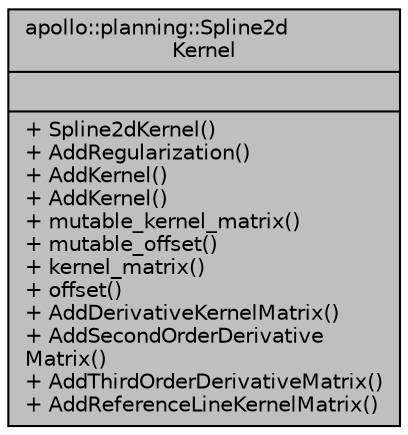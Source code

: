 digraph "apollo::planning::Spline2dKernel"
{
  edge [fontname="Helvetica",fontsize="10",labelfontname="Helvetica",labelfontsize="10"];
  node [fontname="Helvetica",fontsize="10",shape=record];
  Node1 [label="{apollo::planning::Spline2d\lKernel\n||+ Spline2dKernel()\l+ AddRegularization()\l+ AddKernel()\l+ AddKernel()\l+ mutable_kernel_matrix()\l+ mutable_offset()\l+ kernel_matrix()\l+ offset()\l+ AddDerivativeKernelMatrix()\l+ AddSecondOrderDerivative\lMatrix()\l+ AddThirdOrderDerivativeMatrix()\l+ AddReferenceLineKernelMatrix()\l}",height=0.2,width=0.4,color="black", fillcolor="grey75", style="filled" fontcolor="black"];
}
